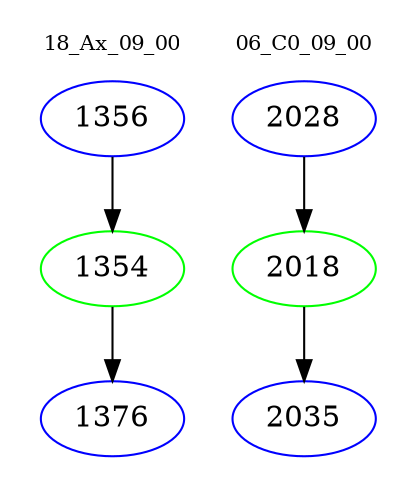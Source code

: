 digraph{
subgraph cluster_0 {
color = white
label = "18_Ax_09_00";
fontsize=10;
T0_1356 [label="1356", color="blue"]
T0_1356 -> T0_1354 [color="black"]
T0_1354 [label="1354", color="green"]
T0_1354 -> T0_1376 [color="black"]
T0_1376 [label="1376", color="blue"]
}
subgraph cluster_1 {
color = white
label = "06_C0_09_00";
fontsize=10;
T1_2028 [label="2028", color="blue"]
T1_2028 -> T1_2018 [color="black"]
T1_2018 [label="2018", color="green"]
T1_2018 -> T1_2035 [color="black"]
T1_2035 [label="2035", color="blue"]
}
}
